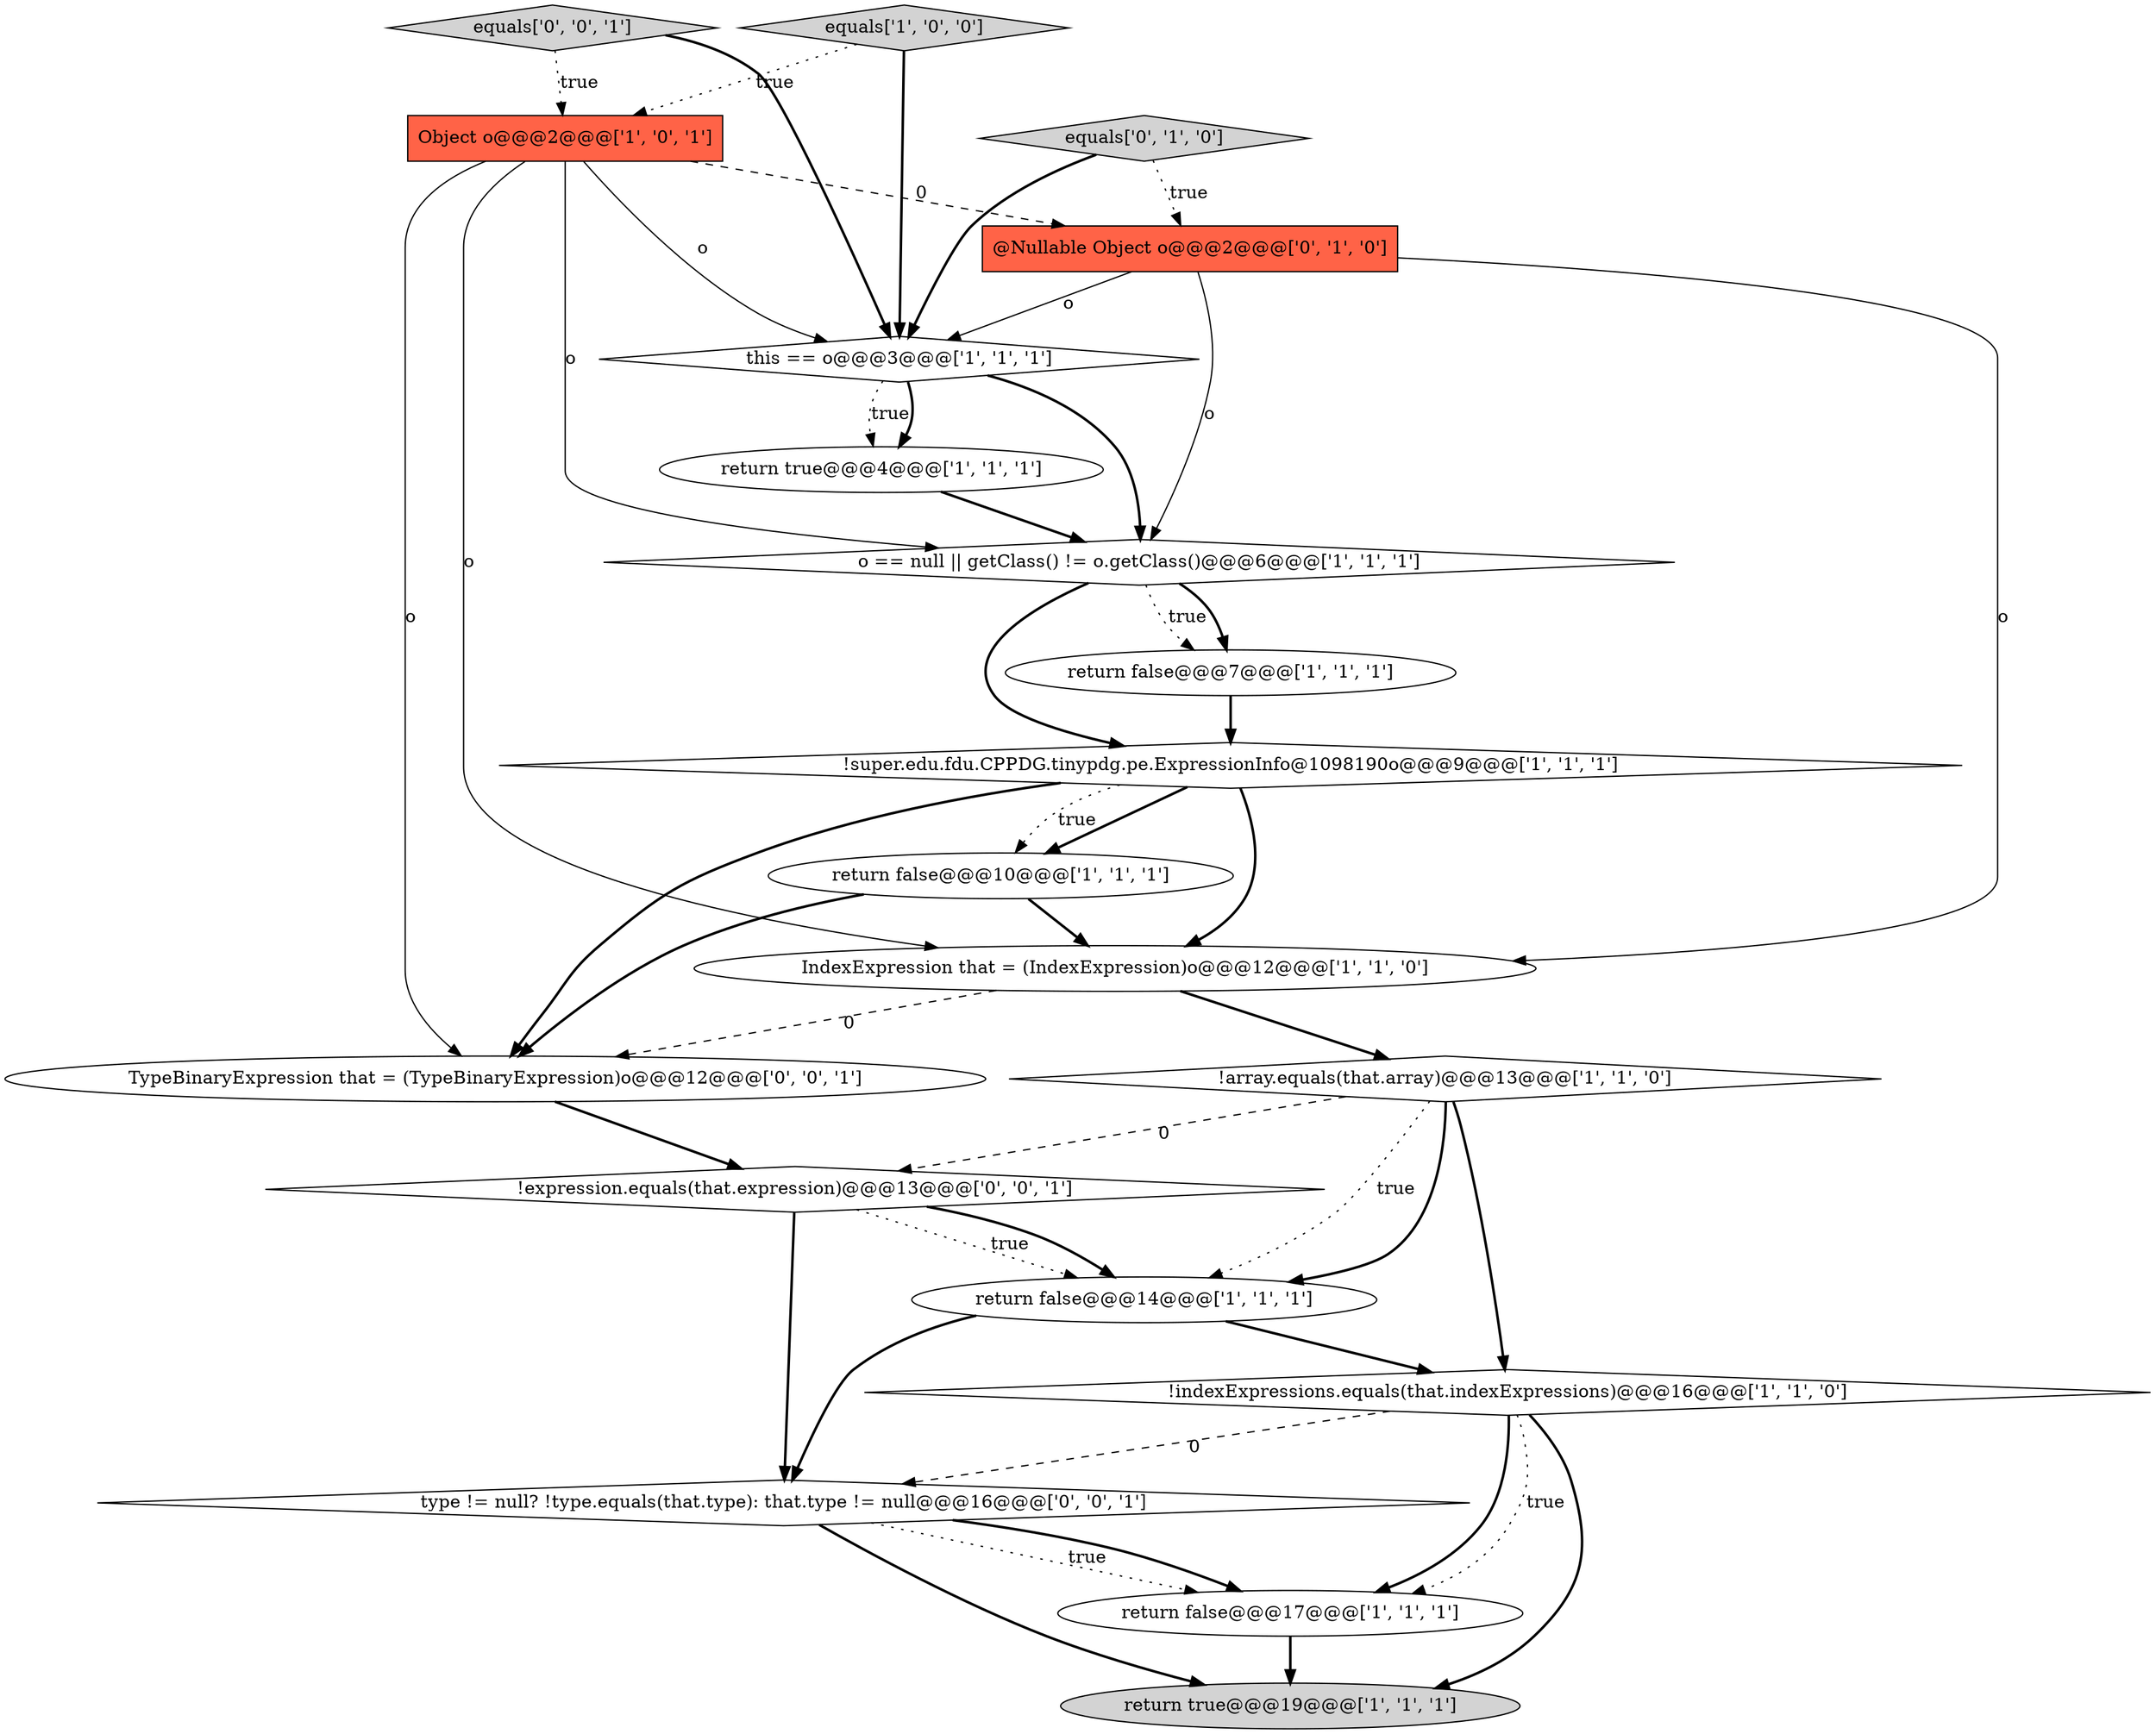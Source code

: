digraph {
18 [style = filled, label = "type != null? !type.equals(that.type): that.type != null@@@16@@@['0', '0', '1']", fillcolor = white, shape = diamond image = "AAA0AAABBB3BBB"];
12 [style = filled, label = "return false@@@14@@@['1', '1', '1']", fillcolor = white, shape = ellipse image = "AAA0AAABBB1BBB"];
15 [style = filled, label = "equals['0', '1', '0']", fillcolor = lightgray, shape = diamond image = "AAA0AAABBB2BBB"];
8 [style = filled, label = "!indexExpressions.equals(that.indexExpressions)@@@16@@@['1', '1', '0']", fillcolor = white, shape = diamond image = "AAA0AAABBB1BBB"];
9 [style = filled, label = "o == null || getClass() != o.getClass()@@@6@@@['1', '1', '1']", fillcolor = white, shape = diamond image = "AAA0AAABBB1BBB"];
5 [style = filled, label = "return true@@@4@@@['1', '1', '1']", fillcolor = white, shape = ellipse image = "AAA0AAABBB1BBB"];
7 [style = filled, label = "!array.equals(that.array)@@@13@@@['1', '1', '0']", fillcolor = white, shape = diamond image = "AAA0AAABBB1BBB"];
17 [style = filled, label = "equals['0', '0', '1']", fillcolor = lightgray, shape = diamond image = "AAA0AAABBB3BBB"];
13 [style = filled, label = "return false@@@7@@@['1', '1', '1']", fillcolor = white, shape = ellipse image = "AAA0AAABBB1BBB"];
0 [style = filled, label = "Object o@@@2@@@['1', '0', '1']", fillcolor = tomato, shape = box image = "AAA0AAABBB1BBB"];
14 [style = filled, label = "@Nullable Object o@@@2@@@['0', '1', '0']", fillcolor = tomato, shape = box image = "AAA1AAABBB2BBB"];
1 [style = filled, label = "!super.edu.fdu.CPPDG.tinypdg.pe.ExpressionInfo@1098190o@@@9@@@['1', '1', '1']", fillcolor = white, shape = diamond image = "AAA0AAABBB1BBB"];
19 [style = filled, label = "TypeBinaryExpression that = (TypeBinaryExpression)o@@@12@@@['0', '0', '1']", fillcolor = white, shape = ellipse image = "AAA0AAABBB3BBB"];
3 [style = filled, label = "return false@@@10@@@['1', '1', '1']", fillcolor = white, shape = ellipse image = "AAA0AAABBB1BBB"];
11 [style = filled, label = "return true@@@19@@@['1', '1', '1']", fillcolor = lightgray, shape = ellipse image = "AAA0AAABBB1BBB"];
4 [style = filled, label = "equals['1', '0', '0']", fillcolor = lightgray, shape = diamond image = "AAA0AAABBB1BBB"];
10 [style = filled, label = "return false@@@17@@@['1', '1', '1']", fillcolor = white, shape = ellipse image = "AAA0AAABBB1BBB"];
6 [style = filled, label = "IndexExpression that = (IndexExpression)o@@@12@@@['1', '1', '0']", fillcolor = white, shape = ellipse image = "AAA0AAABBB1BBB"];
2 [style = filled, label = "this == o@@@3@@@['1', '1', '1']", fillcolor = white, shape = diamond image = "AAA0AAABBB1BBB"];
16 [style = filled, label = "!expression.equals(that.expression)@@@13@@@['0', '0', '1']", fillcolor = white, shape = diamond image = "AAA0AAABBB3BBB"];
8->10 [style = bold, label=""];
17->0 [style = dotted, label="true"];
14->6 [style = solid, label="o"];
15->2 [style = bold, label=""];
16->12 [style = dotted, label="true"];
16->18 [style = bold, label=""];
5->9 [style = bold, label=""];
7->12 [style = bold, label=""];
7->16 [style = dashed, label="0"];
4->0 [style = dotted, label="true"];
18->11 [style = bold, label=""];
1->3 [style = bold, label=""];
0->2 [style = solid, label="o"];
3->6 [style = bold, label=""];
14->9 [style = solid, label="o"];
2->9 [style = bold, label=""];
4->2 [style = bold, label=""];
8->10 [style = dotted, label="true"];
15->14 [style = dotted, label="true"];
7->8 [style = bold, label=""];
0->6 [style = solid, label="o"];
13->1 [style = bold, label=""];
7->12 [style = dotted, label="true"];
19->16 [style = bold, label=""];
14->2 [style = solid, label="o"];
1->3 [style = dotted, label="true"];
18->10 [style = dotted, label="true"];
0->14 [style = dashed, label="0"];
1->6 [style = bold, label=""];
18->10 [style = bold, label=""];
3->19 [style = bold, label=""];
17->2 [style = bold, label=""];
12->8 [style = bold, label=""];
0->19 [style = solid, label="o"];
9->13 [style = dotted, label="true"];
6->19 [style = dashed, label="0"];
12->18 [style = bold, label=""];
8->18 [style = dashed, label="0"];
2->5 [style = dotted, label="true"];
0->9 [style = solid, label="o"];
9->1 [style = bold, label=""];
6->7 [style = bold, label=""];
8->11 [style = bold, label=""];
1->19 [style = bold, label=""];
16->12 [style = bold, label=""];
2->5 [style = bold, label=""];
9->13 [style = bold, label=""];
10->11 [style = bold, label=""];
}
